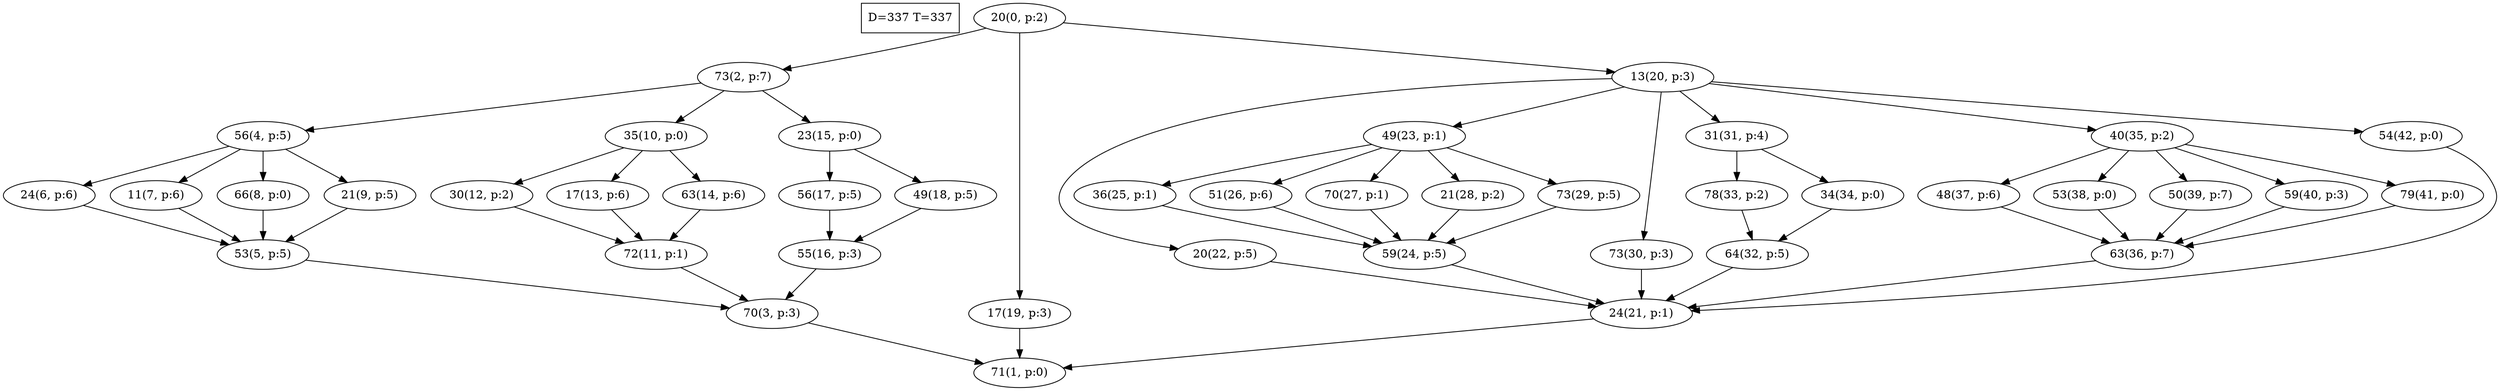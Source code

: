 digraph Task {
i [shape=box, label="D=337 T=337"]; 
0 [label="20(0, p:2)"];
1 [label="71(1, p:0)"];
2 [label="73(2, p:7)"];
3 [label="70(3, p:3)"];
4 [label="56(4, p:5)"];
5 [label="53(5, p:5)"];
6 [label="24(6, p:6)"];
7 [label="11(7, p:6)"];
8 [label="66(8, p:0)"];
9 [label="21(9, p:5)"];
10 [label="35(10, p:0)"];
11 [label="72(11, p:1)"];
12 [label="30(12, p:2)"];
13 [label="17(13, p:6)"];
14 [label="63(14, p:6)"];
15 [label="23(15, p:0)"];
16 [label="55(16, p:3)"];
17 [label="56(17, p:5)"];
18 [label="49(18, p:5)"];
19 [label="17(19, p:3)"];
20 [label="13(20, p:3)"];
21 [label="24(21, p:1)"];
22 [label="20(22, p:5)"];
23 [label="49(23, p:1)"];
24 [label="59(24, p:5)"];
25 [label="36(25, p:1)"];
26 [label="51(26, p:6)"];
27 [label="70(27, p:1)"];
28 [label="21(28, p:2)"];
29 [label="73(29, p:5)"];
30 [label="73(30, p:3)"];
31 [label="31(31, p:4)"];
32 [label="64(32, p:5)"];
33 [label="78(33, p:2)"];
34 [label="34(34, p:0)"];
35 [label="40(35, p:2)"];
36 [label="63(36, p:7)"];
37 [label="48(37, p:6)"];
38 [label="53(38, p:0)"];
39 [label="50(39, p:7)"];
40 [label="59(40, p:3)"];
41 [label="79(41, p:0)"];
42 [label="54(42, p:0)"];
0 -> 2;
0 -> 19;
0 -> 20;
2 -> 4;
2 -> 10;
2 -> 15;
3 -> 1;
4 -> 6;
4 -> 7;
4 -> 8;
4 -> 9;
5 -> 3;
6 -> 5;
7 -> 5;
8 -> 5;
9 -> 5;
10 -> 12;
10 -> 13;
10 -> 14;
11 -> 3;
12 -> 11;
13 -> 11;
14 -> 11;
15 -> 17;
15 -> 18;
16 -> 3;
17 -> 16;
18 -> 16;
19 -> 1;
20 -> 22;
20 -> 23;
20 -> 30;
20 -> 31;
20 -> 35;
20 -> 42;
21 -> 1;
22 -> 21;
23 -> 25;
23 -> 26;
23 -> 27;
23 -> 28;
23 -> 29;
24 -> 21;
25 -> 24;
26 -> 24;
27 -> 24;
28 -> 24;
29 -> 24;
30 -> 21;
31 -> 33;
31 -> 34;
32 -> 21;
33 -> 32;
34 -> 32;
35 -> 37;
35 -> 38;
35 -> 39;
35 -> 40;
35 -> 41;
36 -> 21;
37 -> 36;
38 -> 36;
39 -> 36;
40 -> 36;
41 -> 36;
42 -> 21;
}
